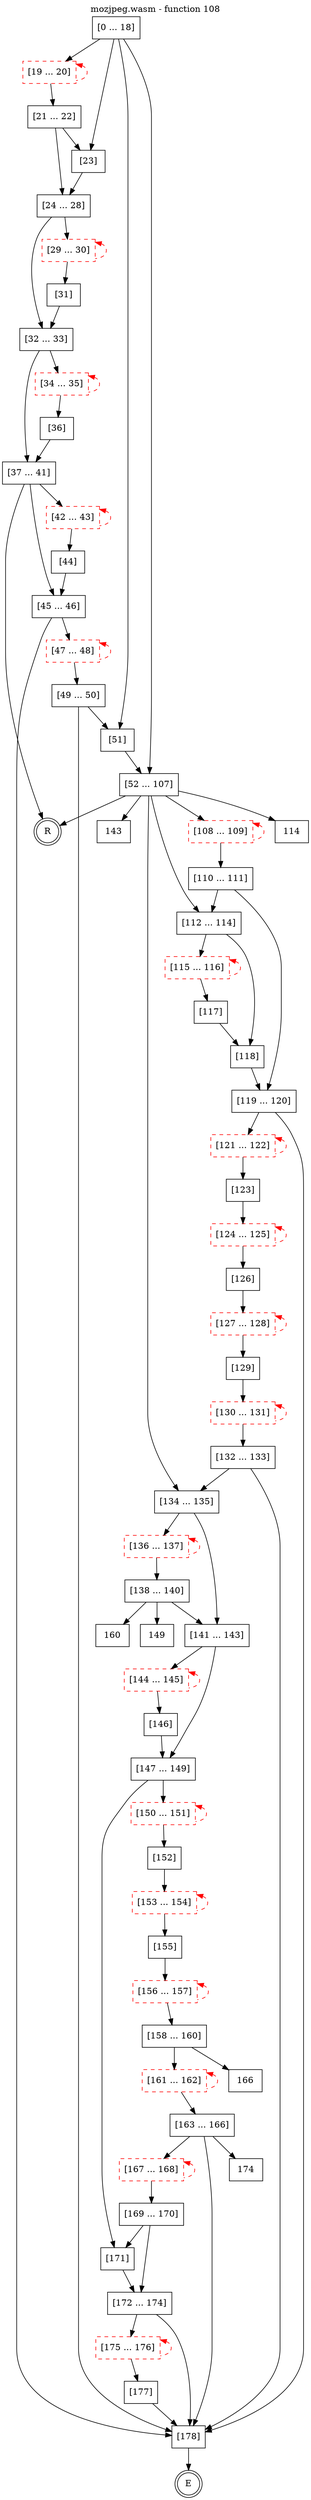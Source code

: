 digraph finite_state_machine {
    label = "mozjpeg.wasm - function 108"
    labelloc =  t
    labelfontsize = 16
    labelfontcolor = black
    labelfontname = "Helvetica"
    node [shape = doublecircle]; E R ;
    node [shape = box];
    node [shape=box, color=black, style=solid] 0[label="[0 ... 18]"]
    node [shape=box, color=red, style=dashed] 19[label="[19 ... 20]"]
    node [shape=box, color=black, style=solid] 21[label="[21 ... 22]"]
    node [shape=box, color=black, style=solid] 23[label="[23]"]
    node [shape=box, color=black, style=solid] 24[label="[24 ... 28]"]
    node [shape=box, color=red, style=dashed] 29[label="[29 ... 30]"]
    node [shape=box, color=black, style=solid] 31[label="[31]"]
    node [shape=box, color=black, style=solid] 32[label="[32 ... 33]"]
    node [shape=box, color=red, style=dashed] 34[label="[34 ... 35]"]
    node [shape=box, color=black, style=solid] 36[label="[36]"]
    node [shape=box, color=black, style=solid] 37[label="[37 ... 41]"]
    node [shape=box, color=red, style=dashed] 42[label="[42 ... 43]"]
    node [shape=box, color=black, style=solid] 44[label="[44]"]
    node [shape=box, color=black, style=solid] 45[label="[45 ... 46]"]
    node [shape=box, color=red, style=dashed] 47[label="[47 ... 48]"]
    node [shape=box, color=black, style=solid] 49[label="[49 ... 50]"]
    node [shape=box, color=black, style=solid] 51[label="[51]"]
    node [shape=box, color=black, style=solid] 52[label="[52 ... 107]"]
    node [shape=box, color=red, style=dashed] 108[label="[108 ... 109]"]
    node [shape=box, color=black, style=solid] 110[label="[110 ... 111]"]
    node [shape=box, color=black, style=solid] 112[label="[112 ... 114]"]
    node [shape=box, color=red, style=dashed] 115[label="[115 ... 116]"]
    node [shape=box, color=black, style=solid] 117[label="[117]"]
    node [shape=box, color=black, style=solid] 118[label="[118]"]
    node [shape=box, color=black, style=solid] 119[label="[119 ... 120]"]
    node [shape=box, color=red, style=dashed] 121[label="[121 ... 122]"]
    node [shape=box, color=black, style=solid] 123[label="[123]"]
    node [shape=box, color=red, style=dashed] 124[label="[124 ... 125]"]
    node [shape=box, color=black, style=solid] 126[label="[126]"]
    node [shape=box, color=red, style=dashed] 127[label="[127 ... 128]"]
    node [shape=box, color=black, style=solid] 129[label="[129]"]
    node [shape=box, color=red, style=dashed] 130[label="[130 ... 131]"]
    node [shape=box, color=black, style=solid] 132[label="[132 ... 133]"]
    node [shape=box, color=black, style=solid] 134[label="[134 ... 135]"]
    node [shape=box, color=red, style=dashed] 136[label="[136 ... 137]"]
    node [shape=box, color=black, style=solid] 138[label="[138 ... 140]"]
    node [shape=box, color=black, style=solid] 141[label="[141 ... 143]"]
    node [shape=box, color=red, style=dashed] 144[label="[144 ... 145]"]
    node [shape=box, color=black, style=solid] 146[label="[146]"]
    node [shape=box, color=black, style=solid] 147[label="[147 ... 149]"]
    node [shape=box, color=red, style=dashed] 150[label="[150 ... 151]"]
    node [shape=box, color=black, style=solid] 152[label="[152]"]
    node [shape=box, color=red, style=dashed] 153[label="[153 ... 154]"]
    node [shape=box, color=black, style=solid] 155[label="[155]"]
    node [shape=box, color=red, style=dashed] 156[label="[156 ... 157]"]
    node [shape=box, color=black, style=solid] 158[label="[158 ... 160]"]
    node [shape=box, color=red, style=dashed] 161[label="[161 ... 162]"]
    node [shape=box, color=black, style=solid] 163[label="[163 ... 166]"]
    node [shape=box, color=red, style=dashed] 167[label="[167 ... 168]"]
    node [shape=box, color=black, style=solid] 169[label="[169 ... 170]"]
    node [shape=box, color=black, style=solid] 171[label="[171]"]
    node [shape=box, color=black, style=solid] 172[label="[172 ... 174]"]
    node [shape=box, color=red, style=dashed] 175[label="[175 ... 176]"]
    node [shape=box, color=black, style=solid] 177[label="[177]"]
    node [shape=box, color=black, style=solid] 178[label="[178]"]
    node [shape=box, color=black, style=solid] R[label="R"]
    0 -> 19;
    0 -> 23;
    0 -> 51;
    0 -> 52;
    19 -> 21;
    19 -> 19[style="dashed" color="red" dir=back];
    21 -> 23;
    21 -> 24;
    23 -> 24;
    24 -> 29;
    24 -> 32;
    29 -> 31;
    29 -> 29[style="dashed" color="red" dir=back];
    31 -> 32;
    32 -> 34;
    32 -> 37;
    34 -> 36;
    34 -> 34[style="dashed" color="red" dir=back];
    36 -> 37;
    37 -> 42;
    37 -> 45;
    37 -> R;
    42 -> 44;
    42 -> 42[style="dashed" color="red" dir=back];
    44 -> 45;
    45 -> 47;
    45 -> 178;
    47 -> 49;
    47 -> 47[style="dashed" color="red" dir=back];
    49 -> 51;
    49 -> 178;
    51 -> 52;
    52 -> 108;
    52 -> 112;
    52 -> 114;
    52 -> 134;
    52 -> 143;
    52 -> R;
    108 -> 110;
    108 -> 108[style="dashed" color="red" dir=back];
    110 -> 112;
    110 -> 119;
    112 -> 115;
    112 -> 118;
    115 -> 117;
    115 -> 115[style="dashed" color="red" dir=back];
    117 -> 118;
    118 -> 119;
    119 -> 121;
    119 -> 178;
    121 -> 123;
    121 -> 121[style="dashed" color="red" dir=back];
    123 -> 124;
    124 -> 126;
    124 -> 124[style="dashed" color="red" dir=back];
    126 -> 127;
    127 -> 129;
    127 -> 127[style="dashed" color="red" dir=back];
    129 -> 130;
    130 -> 132;
    130 -> 130[style="dashed" color="red" dir=back];
    132 -> 134;
    132 -> 178;
    134 -> 136;
    134 -> 141;
    136 -> 138;
    136 -> 136[style="dashed" color="red" dir=back];
    138 -> 141;
    138 -> 149;
    138 -> 160;
    141 -> 144;
    141 -> 147;
    144 -> 146;
    144 -> 144[style="dashed" color="red" dir=back];
    146 -> 147;
    147 -> 150;
    147 -> 171;
    150 -> 152;
    150 -> 150[style="dashed" color="red" dir=back];
    152 -> 153;
    153 -> 155;
    153 -> 153[style="dashed" color="red" dir=back];
    155 -> 156;
    156 -> 158;
    156 -> 156[style="dashed" color="red" dir=back];
    158 -> 161;
    158 -> 166;
    161 -> 163;
    161 -> 161[style="dashed" color="red" dir=back];
    163 -> 167;
    163 -> 174;
    163 -> 178;
    167 -> 169;
    167 -> 167[style="dashed" color="red" dir=back];
    169 -> 171;
    169 -> 172;
    171 -> 172;
    172 -> 175;
    172 -> 178;
    175 -> 177;
    175 -> 175[style="dashed" color="red" dir=back];
    177 -> 178;
    178 -> E;
}
